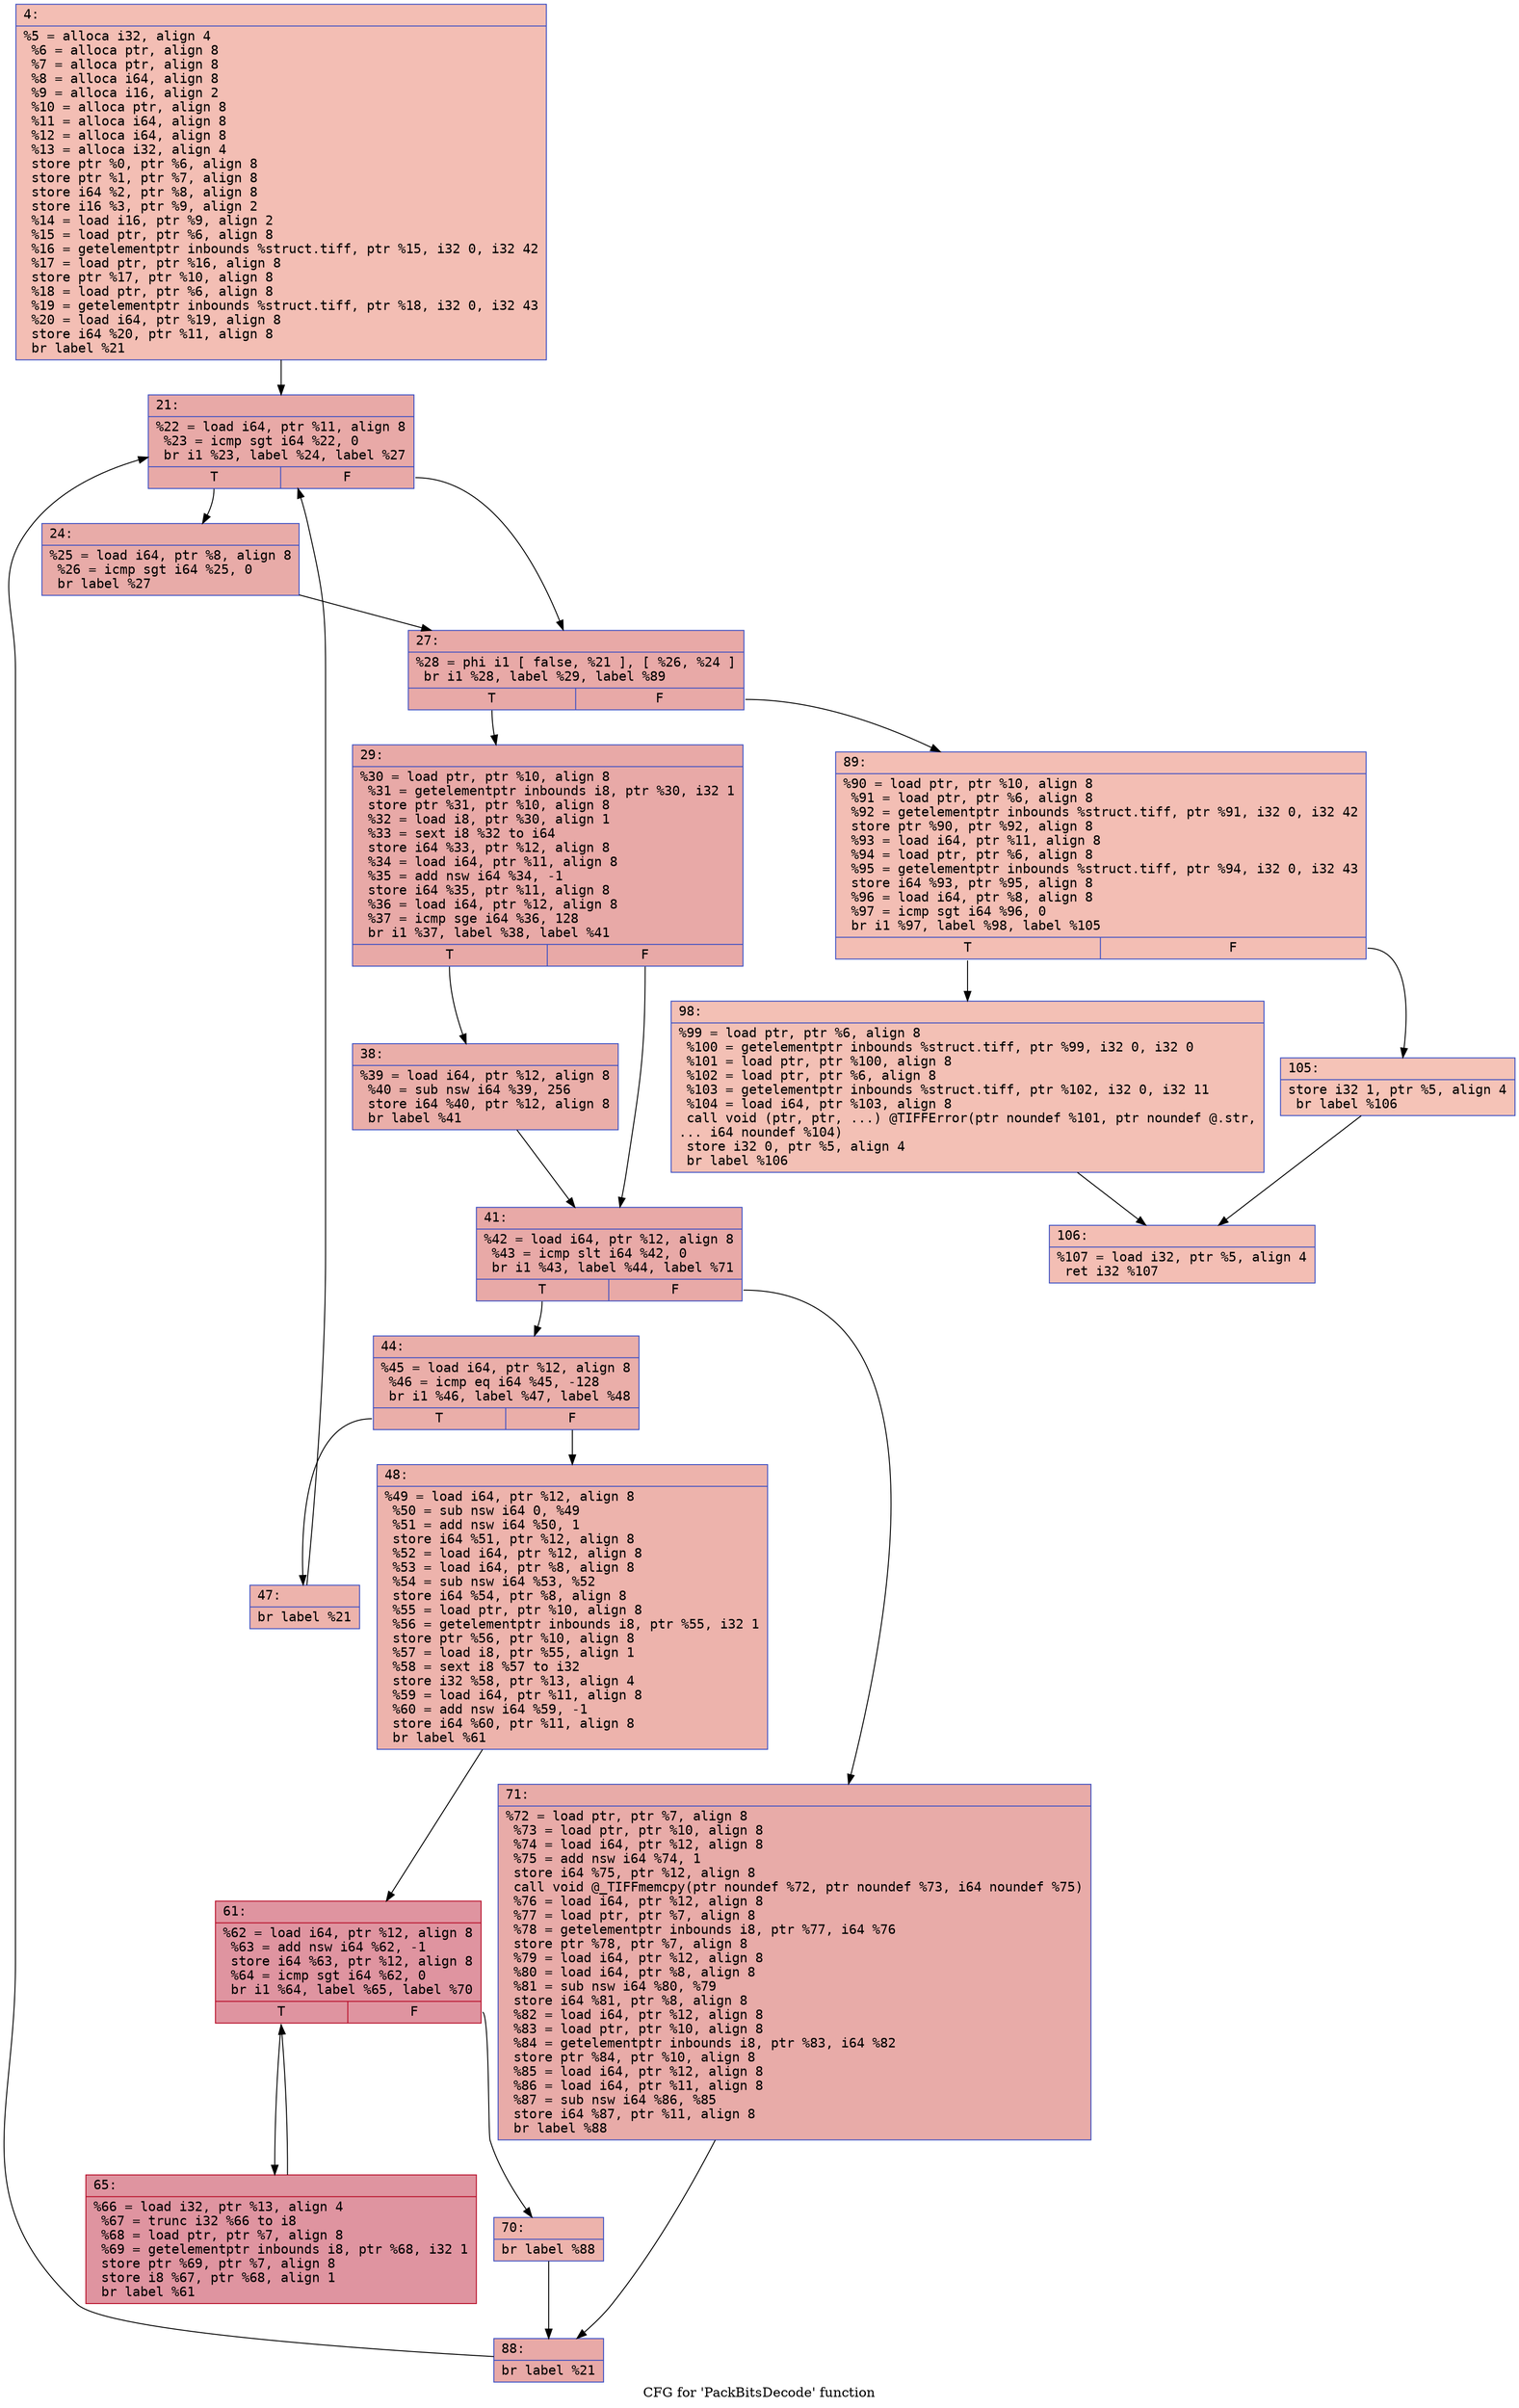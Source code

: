 digraph "CFG for 'PackBitsDecode' function" {
	label="CFG for 'PackBitsDecode' function";

	Node0x600003f72030 [shape=record,color="#3d50c3ff", style=filled, fillcolor="#e36c5570" fontname="Courier",label="{4:\l|  %5 = alloca i32, align 4\l  %6 = alloca ptr, align 8\l  %7 = alloca ptr, align 8\l  %8 = alloca i64, align 8\l  %9 = alloca i16, align 2\l  %10 = alloca ptr, align 8\l  %11 = alloca i64, align 8\l  %12 = alloca i64, align 8\l  %13 = alloca i32, align 4\l  store ptr %0, ptr %6, align 8\l  store ptr %1, ptr %7, align 8\l  store i64 %2, ptr %8, align 8\l  store i16 %3, ptr %9, align 2\l  %14 = load i16, ptr %9, align 2\l  %15 = load ptr, ptr %6, align 8\l  %16 = getelementptr inbounds %struct.tiff, ptr %15, i32 0, i32 42\l  %17 = load ptr, ptr %16, align 8\l  store ptr %17, ptr %10, align 8\l  %18 = load ptr, ptr %6, align 8\l  %19 = getelementptr inbounds %struct.tiff, ptr %18, i32 0, i32 43\l  %20 = load i64, ptr %19, align 8\l  store i64 %20, ptr %11, align 8\l  br label %21\l}"];
	Node0x600003f72030 -> Node0x600003f72080[tooltip="4 -> 21\nProbability 100.00%" ];
	Node0x600003f72080 [shape=record,color="#3d50c3ff", style=filled, fillcolor="#ca3b3770" fontname="Courier",label="{21:\l|  %22 = load i64, ptr %11, align 8\l  %23 = icmp sgt i64 %22, 0\l  br i1 %23, label %24, label %27\l|{<s0>T|<s1>F}}"];
	Node0x600003f72080:s0 -> Node0x600003f720d0[tooltip="21 -> 24\nProbability 62.50%" ];
	Node0x600003f72080:s1 -> Node0x600003f72120[tooltip="21 -> 27\nProbability 37.50%" ];
	Node0x600003f720d0 [shape=record,color="#3d50c3ff", style=filled, fillcolor="#cc403a70" fontname="Courier",label="{24:\l|  %25 = load i64, ptr %8, align 8\l  %26 = icmp sgt i64 %25, 0\l  br label %27\l}"];
	Node0x600003f720d0 -> Node0x600003f72120[tooltip="24 -> 27\nProbability 100.00%" ];
	Node0x600003f72120 [shape=record,color="#3d50c3ff", style=filled, fillcolor="#ca3b3770" fontname="Courier",label="{27:\l|  %28 = phi i1 [ false, %21 ], [ %26, %24 ]\l  br i1 %28, label %29, label %89\l|{<s0>T|<s1>F}}"];
	Node0x600003f72120:s0 -> Node0x600003f72170[tooltip="27 -> 29\nProbability 96.88%" ];
	Node0x600003f72120:s1 -> Node0x600003f724e0[tooltip="27 -> 89\nProbability 3.12%" ];
	Node0x600003f72170 [shape=record,color="#3d50c3ff", style=filled, fillcolor="#ca3b3770" fontname="Courier",label="{29:\l|  %30 = load ptr, ptr %10, align 8\l  %31 = getelementptr inbounds i8, ptr %30, i32 1\l  store ptr %31, ptr %10, align 8\l  %32 = load i8, ptr %30, align 1\l  %33 = sext i8 %32 to i64\l  store i64 %33, ptr %12, align 8\l  %34 = load i64, ptr %11, align 8\l  %35 = add nsw i64 %34, -1\l  store i64 %35, ptr %11, align 8\l  %36 = load i64, ptr %12, align 8\l  %37 = icmp sge i64 %36, 128\l  br i1 %37, label %38, label %41\l|{<s0>T|<s1>F}}"];
	Node0x600003f72170:s0 -> Node0x600003f721c0[tooltip="29 -> 38\nProbability 50.00%" ];
	Node0x600003f72170:s1 -> Node0x600003f72210[tooltip="29 -> 41\nProbability 50.00%" ];
	Node0x600003f721c0 [shape=record,color="#3d50c3ff", style=filled, fillcolor="#d0473d70" fontname="Courier",label="{38:\l|  %39 = load i64, ptr %12, align 8\l  %40 = sub nsw i64 %39, 256\l  store i64 %40, ptr %12, align 8\l  br label %41\l}"];
	Node0x600003f721c0 -> Node0x600003f72210[tooltip="38 -> 41\nProbability 100.00%" ];
	Node0x600003f72210 [shape=record,color="#3d50c3ff", style=filled, fillcolor="#ca3b3770" fontname="Courier",label="{41:\l|  %42 = load i64, ptr %12, align 8\l  %43 = icmp slt i64 %42, 0\l  br i1 %43, label %44, label %71\l|{<s0>T|<s1>F}}"];
	Node0x600003f72210:s0 -> Node0x600003f72260[tooltip="41 -> 44\nProbability 37.50%" ];
	Node0x600003f72210:s1 -> Node0x600003f72440[tooltip="41 -> 71\nProbability 62.50%" ];
	Node0x600003f72260 [shape=record,color="#3d50c3ff", style=filled, fillcolor="#d0473d70" fontname="Courier",label="{44:\l|  %45 = load i64, ptr %12, align 8\l  %46 = icmp eq i64 %45, -128\l  br i1 %46, label %47, label %48\l|{<s0>T|<s1>F}}"];
	Node0x600003f72260:s0 -> Node0x600003f722b0[tooltip="44 -> 47\nProbability 50.00%" ];
	Node0x600003f72260:s1 -> Node0x600003f72300[tooltip="44 -> 48\nProbability 50.00%" ];
	Node0x600003f722b0 [shape=record,color="#3d50c3ff", style=filled, fillcolor="#d6524470" fontname="Courier",label="{47:\l|  br label %21\l}"];
	Node0x600003f722b0 -> Node0x600003f72080[tooltip="47 -> 21\nProbability 100.00%" ];
	Node0x600003f72300 [shape=record,color="#3d50c3ff", style=filled, fillcolor="#d6524470" fontname="Courier",label="{48:\l|  %49 = load i64, ptr %12, align 8\l  %50 = sub nsw i64 0, %49\l  %51 = add nsw i64 %50, 1\l  store i64 %51, ptr %12, align 8\l  %52 = load i64, ptr %12, align 8\l  %53 = load i64, ptr %8, align 8\l  %54 = sub nsw i64 %53, %52\l  store i64 %54, ptr %8, align 8\l  %55 = load ptr, ptr %10, align 8\l  %56 = getelementptr inbounds i8, ptr %55, i32 1\l  store ptr %56, ptr %10, align 8\l  %57 = load i8, ptr %55, align 1\l  %58 = sext i8 %57 to i32\l  store i32 %58, ptr %13, align 4\l  %59 = load i64, ptr %11, align 8\l  %60 = add nsw i64 %59, -1\l  store i64 %60, ptr %11, align 8\l  br label %61\l}"];
	Node0x600003f72300 -> Node0x600003f72350[tooltip="48 -> 61\nProbability 100.00%" ];
	Node0x600003f72350 [shape=record,color="#b70d28ff", style=filled, fillcolor="#b70d2870" fontname="Courier",label="{61:\l|  %62 = load i64, ptr %12, align 8\l  %63 = add nsw i64 %62, -1\l  store i64 %63, ptr %12, align 8\l  %64 = icmp sgt i64 %62, 0\l  br i1 %64, label %65, label %70\l|{<s0>T|<s1>F}}"];
	Node0x600003f72350:s0 -> Node0x600003f723a0[tooltip="61 -> 65\nProbability 96.88%" ];
	Node0x600003f72350:s1 -> Node0x600003f723f0[tooltip="61 -> 70\nProbability 3.12%" ];
	Node0x600003f723a0 [shape=record,color="#b70d28ff", style=filled, fillcolor="#b70d2870" fontname="Courier",label="{65:\l|  %66 = load i32, ptr %13, align 4\l  %67 = trunc i32 %66 to i8\l  %68 = load ptr, ptr %7, align 8\l  %69 = getelementptr inbounds i8, ptr %68, i32 1\l  store ptr %69, ptr %7, align 8\l  store i8 %67, ptr %68, align 1\l  br label %61\l}"];
	Node0x600003f723a0 -> Node0x600003f72350[tooltip="65 -> 61\nProbability 100.00%" ];
	Node0x600003f723f0 [shape=record,color="#3d50c3ff", style=filled, fillcolor="#d6524470" fontname="Courier",label="{70:\l|  br label %88\l}"];
	Node0x600003f723f0 -> Node0x600003f72490[tooltip="70 -> 88\nProbability 100.00%" ];
	Node0x600003f72440 [shape=record,color="#3d50c3ff", style=filled, fillcolor="#cc403a70" fontname="Courier",label="{71:\l|  %72 = load ptr, ptr %7, align 8\l  %73 = load ptr, ptr %10, align 8\l  %74 = load i64, ptr %12, align 8\l  %75 = add nsw i64 %74, 1\l  store i64 %75, ptr %12, align 8\l  call void @_TIFFmemcpy(ptr noundef %72, ptr noundef %73, i64 noundef %75)\l  %76 = load i64, ptr %12, align 8\l  %77 = load ptr, ptr %7, align 8\l  %78 = getelementptr inbounds i8, ptr %77, i64 %76\l  store ptr %78, ptr %7, align 8\l  %79 = load i64, ptr %12, align 8\l  %80 = load i64, ptr %8, align 8\l  %81 = sub nsw i64 %80, %79\l  store i64 %81, ptr %8, align 8\l  %82 = load i64, ptr %12, align 8\l  %83 = load ptr, ptr %10, align 8\l  %84 = getelementptr inbounds i8, ptr %83, i64 %82\l  store ptr %84, ptr %10, align 8\l  %85 = load i64, ptr %12, align 8\l  %86 = load i64, ptr %11, align 8\l  %87 = sub nsw i64 %86, %85\l  store i64 %87, ptr %11, align 8\l  br label %88\l}"];
	Node0x600003f72440 -> Node0x600003f72490[tooltip="71 -> 88\nProbability 100.00%" ];
	Node0x600003f72490 [shape=record,color="#3d50c3ff", style=filled, fillcolor="#ca3b3770" fontname="Courier",label="{88:\l|  br label %21\l}"];
	Node0x600003f72490 -> Node0x600003f72080[tooltip="88 -> 21\nProbability 100.00%" ];
	Node0x600003f724e0 [shape=record,color="#3d50c3ff", style=filled, fillcolor="#e36c5570" fontname="Courier",label="{89:\l|  %90 = load ptr, ptr %10, align 8\l  %91 = load ptr, ptr %6, align 8\l  %92 = getelementptr inbounds %struct.tiff, ptr %91, i32 0, i32 42\l  store ptr %90, ptr %92, align 8\l  %93 = load i64, ptr %11, align 8\l  %94 = load ptr, ptr %6, align 8\l  %95 = getelementptr inbounds %struct.tiff, ptr %94, i32 0, i32 43\l  store i64 %93, ptr %95, align 8\l  %96 = load i64, ptr %8, align 8\l  %97 = icmp sgt i64 %96, 0\l  br i1 %97, label %98, label %105\l|{<s0>T|<s1>F}}"];
	Node0x600003f724e0:s0 -> Node0x600003f72530[tooltip="89 -> 98\nProbability 62.50%" ];
	Node0x600003f724e0:s1 -> Node0x600003f72580[tooltip="89 -> 105\nProbability 37.50%" ];
	Node0x600003f72530 [shape=record,color="#3d50c3ff", style=filled, fillcolor="#e5705870" fontname="Courier",label="{98:\l|  %99 = load ptr, ptr %6, align 8\l  %100 = getelementptr inbounds %struct.tiff, ptr %99, i32 0, i32 0\l  %101 = load ptr, ptr %100, align 8\l  %102 = load ptr, ptr %6, align 8\l  %103 = getelementptr inbounds %struct.tiff, ptr %102, i32 0, i32 11\l  %104 = load i64, ptr %103, align 8\l  call void (ptr, ptr, ...) @TIFFError(ptr noundef %101, ptr noundef @.str,\l... i64 noundef %104)\l  store i32 0, ptr %5, align 4\l  br label %106\l}"];
	Node0x600003f72530 -> Node0x600003f725d0[tooltip="98 -> 106\nProbability 100.00%" ];
	Node0x600003f72580 [shape=record,color="#3d50c3ff", style=filled, fillcolor="#e8765c70" fontname="Courier",label="{105:\l|  store i32 1, ptr %5, align 4\l  br label %106\l}"];
	Node0x600003f72580 -> Node0x600003f725d0[tooltip="105 -> 106\nProbability 100.00%" ];
	Node0x600003f725d0 [shape=record,color="#3d50c3ff", style=filled, fillcolor="#e36c5570" fontname="Courier",label="{106:\l|  %107 = load i32, ptr %5, align 4\l  ret i32 %107\l}"];
}
